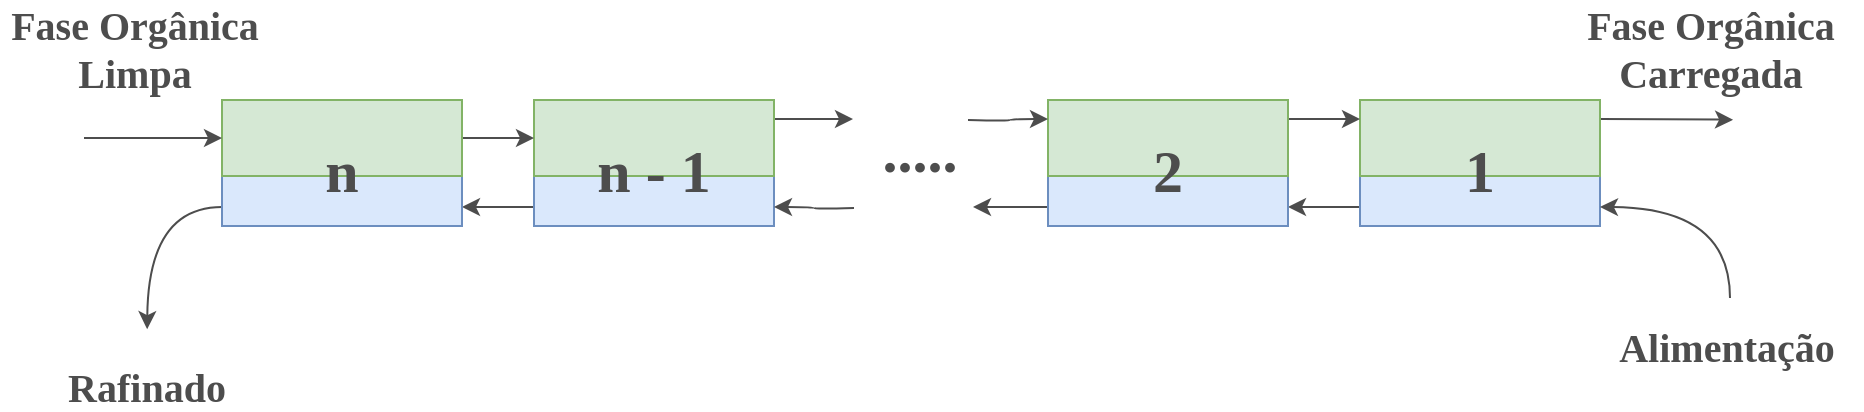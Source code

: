 <mxfile version="14.9.3" type="device"><diagram id="DMFJRvfLOvNcZVtikf6O" name="Page-1"><mxGraphModel dx="1019" dy="555" grid="0" gridSize="10" guides="1" tooltips="1" connect="1" arrows="1" fold="1" page="1" pageScale="1" pageWidth="1169" pageHeight="827" math="0" shadow="0"><root><mxCell id="0"/><mxCell id="1" parent="0"/><mxCell id="cx_Q0ZSVtQQDCVvi5Eyg-36" style="edgeStyle=orthogonalEdgeStyle;orthogonalLoop=1;jettySize=auto;html=1;exitX=0;exitY=0.75;exitDx=0;exitDy=0;entryX=1;entryY=0.75;entryDx=0;entryDy=0;fontFamily=Spectral;fontSource=https%3A%2F%2Ffonts.googleapis.com%2Fcss%3Ffamily%3DSpectral;fontStyle=1;fontColor=#4D4D4D;strokeColor=#4D4D4D;curved=1;" parent="1" source="cx_Q0ZSVtQQDCVvi5Eyg-10" target="cx_Q0ZSVtQQDCVvi5Eyg-12" edge="1"><mxGeometry relative="1" as="geometry"/></mxCell><mxCell id="cx_Q0ZSVtQQDCVvi5Eyg-10" value="" style="whiteSpace=wrap;html=1;fillColor=#dae8fc;strokeColor=#6c8ebf;fontFamily=Spectral;fontSource=https%3A%2F%2Ffonts.googleapis.com%2Fcss%3Ffamily%3DSpectral;fontStyle=1;fontColor=#4D4D4D;" parent="1" vertex="1"><mxGeometry x="739" y="250" width="120" height="38" as="geometry"/></mxCell><mxCell id="cx_Q0ZSVtQQDCVvi5Eyg-46" style="edgeStyle=orthogonalEdgeStyle;orthogonalLoop=1;jettySize=auto;html=1;exitX=1;exitY=0.25;exitDx=0;exitDy=0;fontFamily=Spectral;fontSource=https%3A%2F%2Ffonts.googleapis.com%2Fcss%3Ffamily%3DSpectral;fontStyle=1;fontColor=#4D4D4D;strokeColor=#4D4D4D;curved=1;" parent="1" source="cx_Q0ZSVtQQDCVvi5Eyg-8" edge="1"><mxGeometry relative="1" as="geometry"><mxPoint x="925.529" y="234.882" as="targetPoint"/></mxGeometry></mxCell><mxCell id="cx_Q0ZSVtQQDCVvi5Eyg-8" value="" style="whiteSpace=wrap;html=1;shadow=0;fillColor=#d5e8d4;strokeColor=#82b366;fontFamily=Spectral;fontSource=https%3A%2F%2Ffonts.googleapis.com%2Fcss%3Ffamily%3DSpectral;fontStyle=1;fontColor=#4D4D4D;" parent="1" vertex="1"><mxGeometry x="739" y="225" width="120" height="38" as="geometry"/></mxCell><mxCell id="cx_Q0ZSVtQQDCVvi5Eyg-37" style="edgeStyle=orthogonalEdgeStyle;orthogonalLoop=1;jettySize=auto;html=1;exitX=0;exitY=0.75;exitDx=0;exitDy=0;fontFamily=Spectral;fontSource=https%3A%2F%2Ffonts.googleapis.com%2Fcss%3Ffamily%3DSpectral;fontStyle=1;fontColor=#4D4D4D;strokeColor=#4D4D4D;curved=1;" parent="1" source="cx_Q0ZSVtQQDCVvi5Eyg-12" edge="1"><mxGeometry relative="1" as="geometry"><mxPoint x="545.529" y="278.412" as="targetPoint"/></mxGeometry></mxCell><mxCell id="cx_Q0ZSVtQQDCVvi5Eyg-12" value="" style="whiteSpace=wrap;html=1;fillColor=#dae8fc;strokeColor=#6c8ebf;fontFamily=Spectral;fontSource=https%3A%2F%2Ffonts.googleapis.com%2Fcss%3Ffamily%3DSpectral;fontStyle=1;fontColor=#4D4D4D;" parent="1" vertex="1"><mxGeometry x="583" y="250" width="120" height="38" as="geometry"/></mxCell><mxCell id="cx_Q0ZSVtQQDCVvi5Eyg-45" style="edgeStyle=orthogonalEdgeStyle;orthogonalLoop=1;jettySize=auto;html=1;exitX=1;exitY=0.25;exitDx=0;exitDy=0;entryX=0;entryY=0.25;entryDx=0;entryDy=0;fontFamily=Spectral;fontSource=https%3A%2F%2Ffonts.googleapis.com%2Fcss%3Ffamily%3DSpectral;fontStyle=1;fontColor=#4D4D4D;strokeColor=#4D4D4D;curved=1;" parent="1" source="cx_Q0ZSVtQQDCVvi5Eyg-13" target="cx_Q0ZSVtQQDCVvi5Eyg-8" edge="1"><mxGeometry relative="1" as="geometry"/></mxCell><mxCell id="cx_Q0ZSVtQQDCVvi5Eyg-13" value="" style="whiteSpace=wrap;html=1;shadow=0;fillColor=#d5e8d4;strokeColor=#82b366;fontFamily=Spectral;fontSource=https%3A%2F%2Ffonts.googleapis.com%2Fcss%3Ffamily%3DSpectral;fontStyle=1;fontColor=#4D4D4D;" parent="1" vertex="1"><mxGeometry x="583" y="225" width="120" height="38" as="geometry"/></mxCell><mxCell id="9YUIzsJoFbYHRLsV3DUE-2" style="edgeStyle=orthogonalEdgeStyle;orthogonalLoop=1;jettySize=auto;html=1;exitX=0;exitY=0.75;exitDx=0;exitDy=0;entryX=1;entryY=0.75;entryDx=0;entryDy=0;fontColor=#4D4D4D;strokeColor=#4D4D4D;curved=1;" edge="1" parent="1" source="cx_Q0ZSVtQQDCVvi5Eyg-21" target="cx_Q0ZSVtQQDCVvi5Eyg-23"><mxGeometry relative="1" as="geometry"/></mxCell><mxCell id="cx_Q0ZSVtQQDCVvi5Eyg-21" value="" style="whiteSpace=wrap;html=1;fillColor=#dae8fc;strokeColor=#6c8ebf;fontFamily=Spectral;fontSource=https%3A%2F%2Ffonts.googleapis.com%2Fcss%3Ffamily%3DSpectral;fontStyle=1;fontColor=#4D4D4D;" parent="1" vertex="1"><mxGeometry x="326" y="250" width="120" height="38" as="geometry"/></mxCell><mxCell id="cx_Q0ZSVtQQDCVvi5Eyg-43" style="edgeStyle=orthogonalEdgeStyle;orthogonalLoop=1;jettySize=auto;html=1;exitX=1;exitY=0.25;exitDx=0;exitDy=0;fontFamily=Spectral;fontSource=https%3A%2F%2Ffonts.googleapis.com%2Fcss%3Ffamily%3DSpectral;fontStyle=1;fontColor=#4D4D4D;strokeColor=#4D4D4D;curved=1;" parent="1" source="cx_Q0ZSVtQQDCVvi5Eyg-22" edge="1"><mxGeometry relative="1" as="geometry"><mxPoint x="485.529" y="234.882" as="targetPoint"/></mxGeometry></mxCell><mxCell id="cx_Q0ZSVtQQDCVvi5Eyg-22" value="" style="whiteSpace=wrap;html=1;shadow=0;fillColor=#d5e8d4;strokeColor=#82b366;fontFamily=Spectral;fontSource=https%3A%2F%2Ffonts.googleapis.com%2Fcss%3Ffamily%3DSpectral;fontStyle=1;fontColor=#4D4D4D;" parent="1" vertex="1"><mxGeometry x="326" y="225" width="120" height="38" as="geometry"/></mxCell><mxCell id="cx_Q0ZSVtQQDCVvi5Eyg-47" style="edgeStyle=orthogonalEdgeStyle;orthogonalLoop=1;jettySize=auto;html=1;exitX=0;exitY=0.75;exitDx=0;exitDy=0;fontFamily=Spectral;fontSource=https%3A%2F%2Ffonts.googleapis.com%2Fcss%3Ffamily%3DSpectral;fontStyle=1;fontColor=#4D4D4D;strokeColor=#4D4D4D;curved=1;" parent="1" source="cx_Q0ZSVtQQDCVvi5Eyg-23" edge="1"><mxGeometry relative="1" as="geometry"><mxPoint x="132.588" y="339.588" as="targetPoint"/></mxGeometry></mxCell><mxCell id="cx_Q0ZSVtQQDCVvi5Eyg-23" value="" style="whiteSpace=wrap;html=1;fillColor=#dae8fc;strokeColor=#6c8ebf;fontFamily=Spectral;fontSource=https%3A%2F%2Ffonts.googleapis.com%2Fcss%3Ffamily%3DSpectral;fontStyle=1;fontColor=#4D4D4D;" parent="1" vertex="1"><mxGeometry x="170" y="250" width="120" height="38" as="geometry"/></mxCell><mxCell id="cx_Q0ZSVtQQDCVvi5Eyg-27" value="" style="edgeStyle=orthogonalEdgeStyle;orthogonalLoop=1;jettySize=auto;html=1;fontFamily=Spectral;fontSource=https%3A%2F%2Ffonts.googleapis.com%2Fcss%3Ffamily%3DSpectral;fontStyle=1;fontColor=#4D4D4D;strokeColor=#4D4D4D;curved=1;" parent="1" source="cx_Q0ZSVtQQDCVvi5Eyg-24" target="cx_Q0ZSVtQQDCVvi5Eyg-22" edge="1"><mxGeometry relative="1" as="geometry"/></mxCell><mxCell id="cx_Q0ZSVtQQDCVvi5Eyg-24" value="" style="whiteSpace=wrap;html=1;shadow=0;fillColor=#d5e8d4;strokeColor=#82b366;fontFamily=Spectral;fontSource=https%3A%2F%2Ffonts.googleapis.com%2Fcss%3Ffamily%3DSpectral;fontStyle=1;fontColor=#4D4D4D;" parent="1" vertex="1"><mxGeometry x="170" y="225" width="120" height="38" as="geometry"/></mxCell><mxCell id="cx_Q0ZSVtQQDCVvi5Eyg-25" value="" style="endArrow=classic;html=1;entryX=0;entryY=0.5;entryDx=0;entryDy=0;fontFamily=Spectral;fontSource=https%3A%2F%2Ffonts.googleapis.com%2Fcss%3Ffamily%3DSpectral;fontStyle=1;fontColor=#4D4D4D;strokeColor=#4D4D4D;curved=1;" parent="1" target="cx_Q0ZSVtQQDCVvi5Eyg-24" edge="1"><mxGeometry width="50" height="50" relative="1" as="geometry"><mxPoint x="101" y="244" as="sourcePoint"/><mxPoint x="472" y="219" as="targetPoint"/></mxGeometry></mxCell><mxCell id="cx_Q0ZSVtQQDCVvi5Eyg-26" value="" style="endArrow=classic;html=1;entryX=1;entryY=0.75;entryDx=0;entryDy=0;fontFamily=Spectral;fontSource=https%3A%2F%2Ffonts.googleapis.com%2Fcss%3Ffamily%3DSpectral;fontStyle=1;fontColor=#4D4D4D;strokeColor=#4D4D4D;curved=1;" parent="1" target="cx_Q0ZSVtQQDCVvi5Eyg-10" edge="1"><mxGeometry width="50" height="50" relative="1" as="geometry"><mxPoint x="924" y="324" as="sourcePoint"/><mxPoint x="866" y="273" as="targetPoint"/><Array as="points"><mxPoint x="924" y="279"/></Array></mxGeometry></mxCell><mxCell id="cx_Q0ZSVtQQDCVvi5Eyg-38" value="&lt;font style=&quot;font-size: 30px ; line-height: 120%&quot;&gt;.....&lt;/font&gt;" style="text;html=1;fillColor=none;align=center;verticalAlign=middle;whiteSpace=wrap;shadow=0;fontFamily=Spectral;fontSource=https%3A%2F%2Ffonts.googleapis.com%2Fcss%3Ffamily%3DSpectral;fontStyle=1;fontColor=#4D4D4D;" parent="1" vertex="1"><mxGeometry x="499" y="221" width="40" height="58" as="geometry"/></mxCell><mxCell id="cx_Q0ZSVtQQDCVvi5Eyg-41" style="edgeStyle=orthogonalEdgeStyle;orthogonalLoop=1;jettySize=auto;html=1;entryX=1;entryY=0.75;entryDx=0;entryDy=0;fontFamily=Spectral;fontSource=https%3A%2F%2Ffonts.googleapis.com%2Fcss%3Ffamily%3DSpectral;fontStyle=1;fontColor=#4D4D4D;strokeColor=#4D4D4D;curved=1;" parent="1" target="cx_Q0ZSVtQQDCVvi5Eyg-21" edge="1"><mxGeometry relative="1" as="geometry"><mxPoint x="555.529" y="288.412" as="targetPoint"/><mxPoint x="486" y="279" as="sourcePoint"/></mxGeometry></mxCell><mxCell id="cx_Q0ZSVtQQDCVvi5Eyg-44" style="edgeStyle=orthogonalEdgeStyle;orthogonalLoop=1;jettySize=auto;html=1;entryX=0;entryY=0.25;entryDx=0;entryDy=0;fontFamily=Spectral;fontSource=https%3A%2F%2Ffonts.googleapis.com%2Fcss%3Ffamily%3DSpectral;fontStyle=1;fontColor=#4D4D4D;strokeColor=#4D4D4D;curved=1;" parent="1" target="cx_Q0ZSVtQQDCVvi5Eyg-13" edge="1"><mxGeometry relative="1" as="geometry"><mxPoint x="495.529" y="244.882" as="targetPoint"/><mxPoint x="543" y="235" as="sourcePoint"/></mxGeometry></mxCell><mxCell id="cx_Q0ZSVtQQDCVvi5Eyg-48" value="&lt;font style=&quot;font-size: 30px&quot;&gt;1&lt;/font&gt;" style="text;html=1;strokeColor=none;fillColor=none;align=center;verticalAlign=middle;whiteSpace=wrap;shadow=0;fontFamily=Spectral;fontSource=https%3A%2F%2Ffonts.googleapis.com%2Fcss%3Ffamily%3DSpectral;fontStyle=1;fontColor=#4D4D4D;" parent="1" vertex="1"><mxGeometry x="779" y="250" width="40" height="20" as="geometry"/></mxCell><mxCell id="cx_Q0ZSVtQQDCVvi5Eyg-49" value="&lt;font style=&quot;font-size: 30px&quot;&gt;2&lt;/font&gt;" style="text;html=1;strokeColor=none;fillColor=none;align=center;verticalAlign=middle;whiteSpace=wrap;shadow=0;fontFamily=Spectral;fontSource=https%3A%2F%2Ffonts.googleapis.com%2Fcss%3Ffamily%3DSpectral;fontStyle=1;fontColor=#4D4D4D;" parent="1" vertex="1"><mxGeometry x="623" y="250" width="40" height="20" as="geometry"/></mxCell><mxCell id="cx_Q0ZSVtQQDCVvi5Eyg-50" value="&lt;font style=&quot;font-size: 30px&quot;&gt;n - 1&lt;/font&gt;" style="text;html=1;strokeColor=none;fillColor=none;align=center;verticalAlign=middle;whiteSpace=wrap;shadow=0;fontFamily=Spectral;fontSource=https%3A%2F%2Ffonts.googleapis.com%2Fcss%3Ffamily%3DSpectral;fontStyle=1;fontColor=#4D4D4D;" parent="1" vertex="1"><mxGeometry x="354" y="250" width="64" height="20" as="geometry"/></mxCell><mxCell id="cx_Q0ZSVtQQDCVvi5Eyg-51" value="&lt;font style=&quot;font-size: 30px&quot;&gt;n&lt;/font&gt;" style="text;html=1;strokeColor=none;fillColor=none;align=center;verticalAlign=middle;whiteSpace=wrap;shadow=0;fontFamily=Spectral;fontSource=https%3A%2F%2Ffonts.googleapis.com%2Fcss%3Ffamily%3DSpectral;fontStyle=1;fontColor=#4D4D4D;" parent="1" vertex="1"><mxGeometry x="198" y="250" width="64" height="20" as="geometry"/></mxCell><mxCell id="cx_Q0ZSVtQQDCVvi5Eyg-52" value="&lt;font style=&quot;font-size: 20px&quot;&gt;Fase Orgânica Limpa&lt;/font&gt;" style="text;html=1;strokeColor=none;fillColor=none;align=center;verticalAlign=middle;whiteSpace=wrap;shadow=0;fontFamily=Spectral;fontSource=https%3A%2F%2Ffonts.googleapis.com%2Fcss%3Ffamily%3DSpectral;fontStyle=1;fontColor=#4D4D4D;" parent="1" vertex="1"><mxGeometry x="59" y="189" width="135" height="20" as="geometry"/></mxCell><mxCell id="cx_Q0ZSVtQQDCVvi5Eyg-54" value="&lt;font style=&quot;font-size: 20px&quot;&gt;Rafinado&lt;/font&gt;" style="text;html=1;strokeColor=none;fillColor=none;align=center;verticalAlign=middle;whiteSpace=wrap;shadow=0;fontFamily=Spectral;fontSource=https%3A%2F%2Ffonts.googleapis.com%2Fcss%3Ffamily%3DSpectral;fontStyle=1;fontColor=#4D4D4D;" parent="1" vertex="1"><mxGeometry x="65" y="358" width="135" height="20" as="geometry"/></mxCell><mxCell id="cx_Q0ZSVtQQDCVvi5Eyg-55" value="&lt;font style=&quot;font-size: 20px&quot;&gt;Alimentação&lt;/font&gt;" style="text;html=1;strokeColor=none;fillColor=none;align=center;verticalAlign=middle;whiteSpace=wrap;shadow=0;fontFamily=Spectral;fontSource=https%3A%2F%2Ffonts.googleapis.com%2Fcss%3Ffamily%3DSpectral;fontStyle=1;fontColor=#4D4D4D;" parent="1" vertex="1"><mxGeometry x="855" y="338" width="135" height="20" as="geometry"/></mxCell><mxCell id="cx_Q0ZSVtQQDCVvi5Eyg-56" value="&lt;font style=&quot;font-size: 20px&quot;&gt;Fase Orgânica Carregada&lt;/font&gt;" style="text;html=1;strokeColor=none;fillColor=none;align=center;verticalAlign=middle;whiteSpace=wrap;shadow=0;fontFamily=Spectral;fontSource=https%3A%2F%2Ffonts.googleapis.com%2Fcss%3Ffamily%3DSpectral;fontStyle=1;fontColor=#4D4D4D;" parent="1" vertex="1"><mxGeometry x="839" y="189" width="151" height="20" as="geometry"/></mxCell></root></mxGraphModel></diagram></mxfile>
